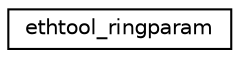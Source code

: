 digraph G
{
  edge [fontname="Helvetica",fontsize="10",labelfontname="Helvetica",labelfontsize="10"];
  node [fontname="Helvetica",fontsize="10",shape=record];
  rankdir="LR";
  Node1 [label="ethtool_ringparam",height=0.2,width=0.4,color="black", fillcolor="white", style="filled",URL="$structethtool__ringparam.html"];
}
